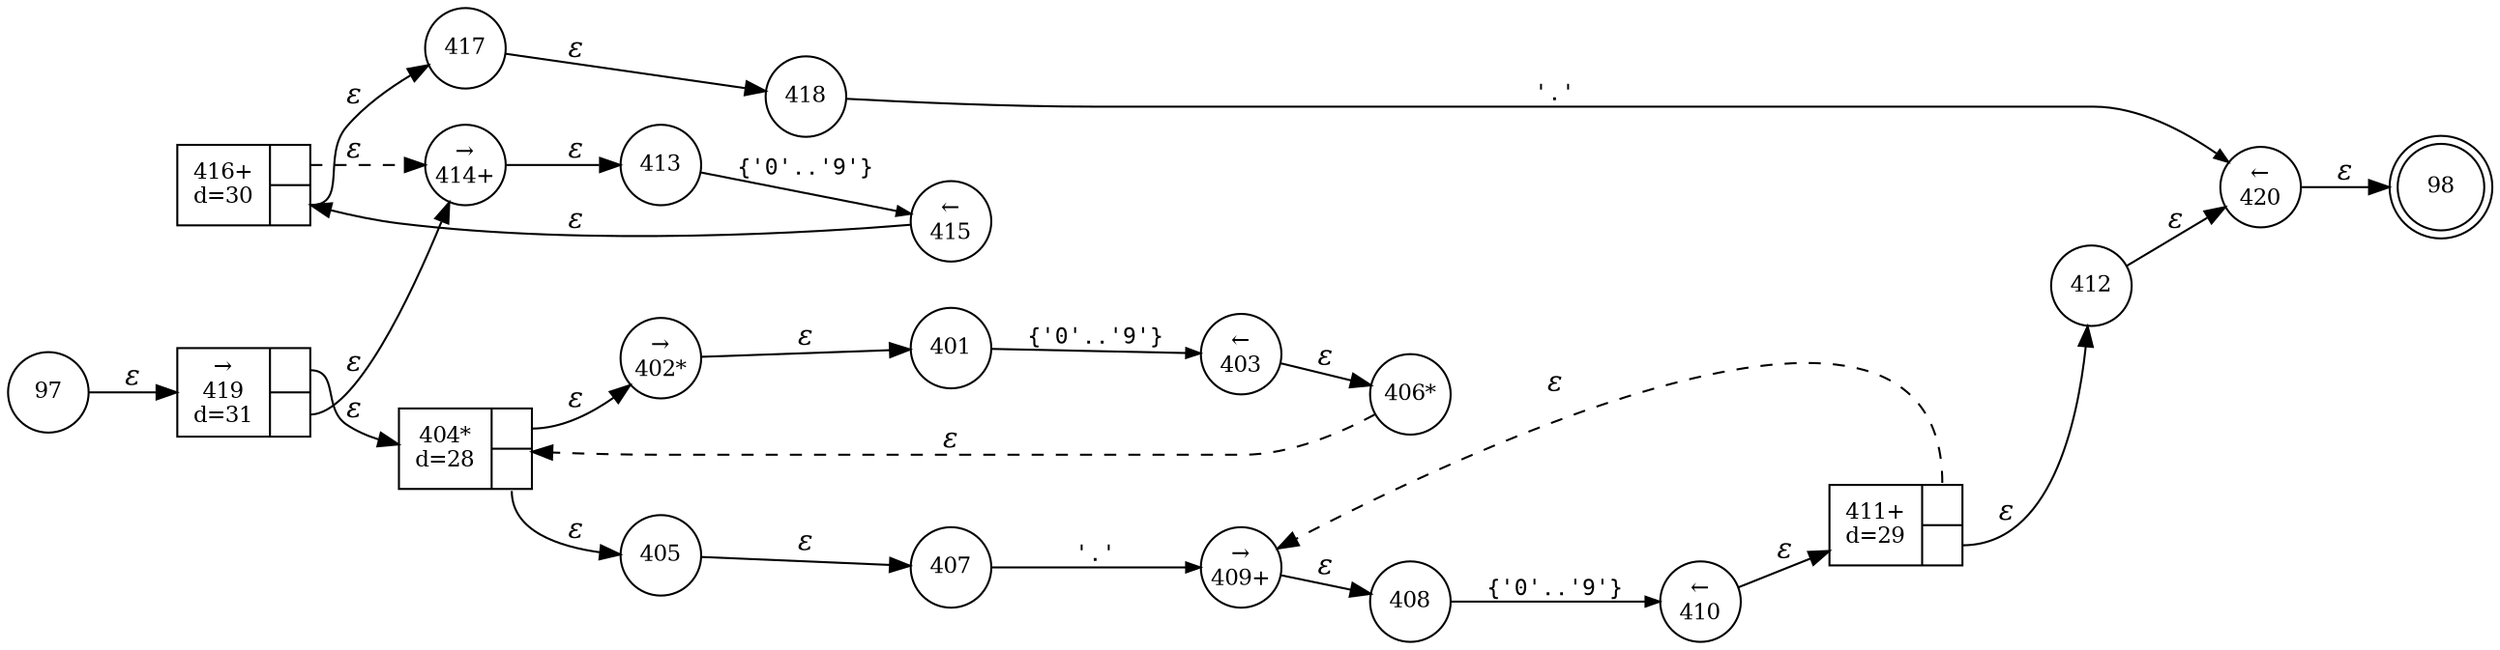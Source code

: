 digraph ATN {
rankdir=LR;
s98[fontsize=11, label="98", shape=doublecircle, fixedsize=true, width=.6];
s416[fontsize=11,label="{416+\nd=30|{<p0>|<p1>}}", shape=record, fixedsize=false, peripheries=1];
s97[fontsize=11,label="97", shape=circle, fixedsize=true, width=.55, peripheries=1];
s417[fontsize=11,label="417", shape=circle, fixedsize=true, width=.55, peripheries=1];
s418[fontsize=11,label="418", shape=circle, fixedsize=true, width=.55, peripheries=1];
s419[fontsize=11,label="{&rarr;\n419\nd=31|{<p0>|<p1>}}", shape=record, fixedsize=false, peripheries=1];
s420[fontsize=11,label="&larr;\n420", shape=circle, fixedsize=true, width=.55, peripheries=1];
s401[fontsize=11,label="401", shape=circle, fixedsize=true, width=.55, peripheries=1];
s402[fontsize=11,label="&rarr;\n402*", shape=circle, fixedsize=true, width=.55, peripheries=1];
s403[fontsize=11,label="&larr;\n403", shape=circle, fixedsize=true, width=.55, peripheries=1];
s404[fontsize=11,label="{404*\nd=28|{<p0>|<p1>}}", shape=record, fixedsize=false, peripheries=1];
s405[fontsize=11,label="405", shape=circle, fixedsize=true, width=.55, peripheries=1];
s406[fontsize=11,label="406*", shape=circle, fixedsize=true, width=.55, peripheries=1];
s407[fontsize=11,label="407", shape=circle, fixedsize=true, width=.55, peripheries=1];
s408[fontsize=11,label="408", shape=circle, fixedsize=true, width=.55, peripheries=1];
s409[fontsize=11,label="&rarr;\n409+", shape=circle, fixedsize=true, width=.55, peripheries=1];
s410[fontsize=11,label="&larr;\n410", shape=circle, fixedsize=true, width=.55, peripheries=1];
s411[fontsize=11,label="{411+\nd=29|{<p0>|<p1>}}", shape=record, fixedsize=false, peripheries=1];
s412[fontsize=11,label="412", shape=circle, fixedsize=true, width=.55, peripheries=1];
s413[fontsize=11,label="413", shape=circle, fixedsize=true, width=.55, peripheries=1];
s414[fontsize=11,label="&rarr;\n414+", shape=circle, fixedsize=true, width=.55, peripheries=1];
s415[fontsize=11,label="&larr;\n415", shape=circle, fixedsize=true, width=.55, peripheries=1];
s97 -> s419 [fontname="Times-Italic", label="&epsilon;"];
s419:p0 -> s404 [fontname="Times-Italic", label="&epsilon;"];
s419:p1 -> s414 [fontname="Times-Italic", label="&epsilon;"];
s404:p0 -> s402 [fontname="Times-Italic", label="&epsilon;"];
s404:p1 -> s405 [fontname="Times-Italic", label="&epsilon;"];
s414 -> s413 [fontname="Times-Italic", label="&epsilon;"];
s402 -> s401 [fontname="Times-Italic", label="&epsilon;"];
s405 -> s407 [fontname="Times-Italic", label="&epsilon;"];
s413 -> s415 [fontsize=11, fontname="Courier", arrowsize=.7, label = "{'0'..'9'}", arrowhead = normal];
s401 -> s403 [fontsize=11, fontname="Courier", arrowsize=.7, label = "{'0'..'9'}", arrowhead = normal];
s407 -> s409 [fontsize=11, fontname="Courier", arrowsize=.7, label = "'.'", arrowhead = normal];
s415 -> s416 [fontname="Times-Italic", label="&epsilon;"];
s403 -> s406 [fontname="Times-Italic", label="&epsilon;"];
s409 -> s408 [fontname="Times-Italic", label="&epsilon;"];
s416:p0 -> s414 [fontname="Times-Italic", label="&epsilon;", style="dashed"];
s416:p1 -> s417 [fontname="Times-Italic", label="&epsilon;"];
s406 -> s404 [fontname="Times-Italic", label="&epsilon;", style="dashed"];
s408 -> s410 [fontsize=11, fontname="Courier", arrowsize=.7, label = "{'0'..'9'}", arrowhead = normal];
s417 -> s418 [fontname="Times-Italic", label="&epsilon;"];
s410 -> s411 [fontname="Times-Italic", label="&epsilon;"];
s418 -> s420 [fontsize=11, fontname="Courier", arrowsize=.7, label = "'.'", arrowhead = normal];
s411:p0 -> s409 [fontname="Times-Italic", label="&epsilon;", style="dashed"];
s411:p1 -> s412 [fontname="Times-Italic", label="&epsilon;"];
s420 -> s98 [fontname="Times-Italic", label="&epsilon;"];
s412 -> s420 [fontname="Times-Italic", label="&epsilon;"];
}